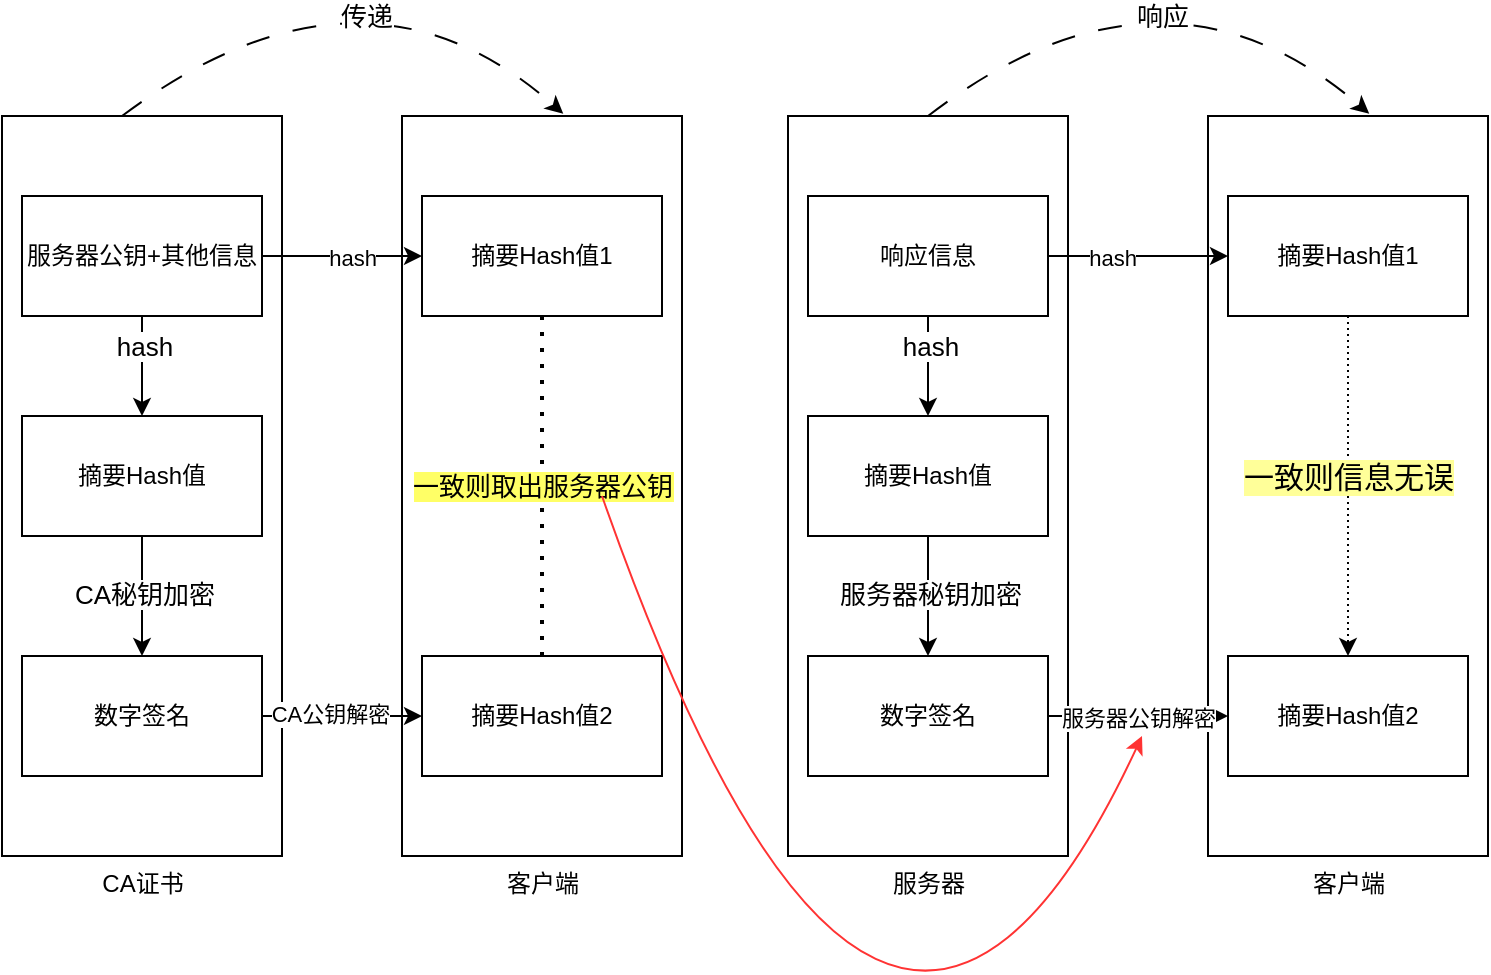 <mxfile version="24.0.8" type="github">
  <diagram name="第 1 页" id="8ZyxCvQQUnWUfb6wx-6p">
    <mxGraphModel dx="1188" dy="654" grid="1" gridSize="10" guides="1" tooltips="1" connect="1" arrows="1" fold="1" page="1" pageScale="1" pageWidth="827" pageHeight="1169" math="0" shadow="0">
      <root>
        <mxCell id="0" />
        <mxCell id="1" parent="0" />
        <mxCell id="ev1LhMu77gRCbyw8MwbJ-9" value="客户端" style="verticalLabelPosition=bottom;verticalAlign=top;html=1;shape=mxgraph.basic.rect;fillColor2=none;strokeWidth=1;size=20;indent=5;" vertex="1" parent="1">
          <mxGeometry x="220" y="300" width="140" height="370" as="geometry" />
        </mxCell>
        <mxCell id="ev1LhMu77gRCbyw8MwbJ-33" value="" style="group" vertex="1" connectable="0" parent="1">
          <mxGeometry x="413" y="300" width="140" height="370" as="geometry" />
        </mxCell>
        <mxCell id="ev1LhMu77gRCbyw8MwbJ-34" value="服务器" style="verticalLabelPosition=bottom;verticalAlign=top;html=1;shape=mxgraph.basic.rect;fillColor2=none;strokeWidth=1;size=20;indent=5;" vertex="1" parent="ev1LhMu77gRCbyw8MwbJ-33">
          <mxGeometry width="140" height="370" as="geometry" />
        </mxCell>
        <mxCell id="ev1LhMu77gRCbyw8MwbJ-35" value="响应信息" style="rounded=0;whiteSpace=wrap;html=1;" vertex="1" parent="ev1LhMu77gRCbyw8MwbJ-33">
          <mxGeometry x="10" y="40" width="120" height="60" as="geometry" />
        </mxCell>
        <mxCell id="ev1LhMu77gRCbyw8MwbJ-36" value="摘要Hash值" style="rounded=0;whiteSpace=wrap;html=1;" vertex="1" parent="ev1LhMu77gRCbyw8MwbJ-33">
          <mxGeometry x="10" y="150" width="120" height="60" as="geometry" />
        </mxCell>
        <mxCell id="ev1LhMu77gRCbyw8MwbJ-37" value="数字签名" style="rounded=0;whiteSpace=wrap;html=1;" vertex="1" parent="ev1LhMu77gRCbyw8MwbJ-33">
          <mxGeometry x="10" y="270" width="120" height="60" as="geometry" />
        </mxCell>
        <mxCell id="ev1LhMu77gRCbyw8MwbJ-38" style="edgeStyle=orthogonalEdgeStyle;rounded=0;orthogonalLoop=1;jettySize=auto;html=1;entryX=0.5;entryY=0;entryDx=0;entryDy=0;" edge="1" parent="ev1LhMu77gRCbyw8MwbJ-33" source="ev1LhMu77gRCbyw8MwbJ-35" target="ev1LhMu77gRCbyw8MwbJ-36">
          <mxGeometry relative="1" as="geometry" />
        </mxCell>
        <mxCell id="ev1LhMu77gRCbyw8MwbJ-39" value="hash" style="edgeLabel;html=1;align=center;verticalAlign=middle;resizable=0;points=[];fontSize=13;" vertex="1" connectable="0" parent="ev1LhMu77gRCbyw8MwbJ-38">
          <mxGeometry x="-0.4" y="1" relative="1" as="geometry">
            <mxPoint as="offset" />
          </mxGeometry>
        </mxCell>
        <mxCell id="ev1LhMu77gRCbyw8MwbJ-40" value="" style="edgeStyle=orthogonalEdgeStyle;rounded=0;orthogonalLoop=1;jettySize=auto;html=1;" edge="1" parent="ev1LhMu77gRCbyw8MwbJ-33" source="ev1LhMu77gRCbyw8MwbJ-36" target="ev1LhMu77gRCbyw8MwbJ-37">
          <mxGeometry relative="1" as="geometry" />
        </mxCell>
        <mxCell id="ev1LhMu77gRCbyw8MwbJ-41" value="服务器秘钥加密" style="edgeLabel;html=1;align=center;verticalAlign=middle;resizable=0;points=[];fontSize=13;" vertex="1" connectable="0" parent="ev1LhMu77gRCbyw8MwbJ-40">
          <mxGeometry x="-0.04" y="1" relative="1" as="geometry">
            <mxPoint as="offset" />
          </mxGeometry>
        </mxCell>
        <mxCell id="ev1LhMu77gRCbyw8MwbJ-31" value="" style="group" vertex="1" connectable="0" parent="1">
          <mxGeometry x="20" y="300" width="140" height="370" as="geometry" />
        </mxCell>
        <mxCell id="ev1LhMu77gRCbyw8MwbJ-2" value="CA证书" style="verticalLabelPosition=bottom;verticalAlign=top;html=1;shape=mxgraph.basic.rect;fillColor2=none;strokeWidth=1;size=20;indent=5;" vertex="1" parent="ev1LhMu77gRCbyw8MwbJ-31">
          <mxGeometry width="140" height="370" as="geometry" />
        </mxCell>
        <mxCell id="ev1LhMu77gRCbyw8MwbJ-1" value="服务器公钥+其他信息" style="rounded=0;whiteSpace=wrap;html=1;" vertex="1" parent="ev1LhMu77gRCbyw8MwbJ-31">
          <mxGeometry x="10" y="40" width="120" height="60" as="geometry" />
        </mxCell>
        <mxCell id="ev1LhMu77gRCbyw8MwbJ-3" value="摘要Hash值" style="rounded=0;whiteSpace=wrap;html=1;" vertex="1" parent="ev1LhMu77gRCbyw8MwbJ-31">
          <mxGeometry x="10" y="150" width="120" height="60" as="geometry" />
        </mxCell>
        <mxCell id="ev1LhMu77gRCbyw8MwbJ-5" value="数字签名" style="rounded=0;whiteSpace=wrap;html=1;" vertex="1" parent="ev1LhMu77gRCbyw8MwbJ-31">
          <mxGeometry x="10" y="270" width="120" height="60" as="geometry" />
        </mxCell>
        <mxCell id="ev1LhMu77gRCbyw8MwbJ-4" style="edgeStyle=orthogonalEdgeStyle;rounded=0;orthogonalLoop=1;jettySize=auto;html=1;entryX=0.5;entryY=0;entryDx=0;entryDy=0;" edge="1" parent="ev1LhMu77gRCbyw8MwbJ-31" source="ev1LhMu77gRCbyw8MwbJ-1" target="ev1LhMu77gRCbyw8MwbJ-3">
          <mxGeometry relative="1" as="geometry" />
        </mxCell>
        <mxCell id="ev1LhMu77gRCbyw8MwbJ-7" value="hash" style="edgeLabel;html=1;align=center;verticalAlign=middle;resizable=0;points=[];fontSize=13;" vertex="1" connectable="0" parent="ev1LhMu77gRCbyw8MwbJ-4">
          <mxGeometry x="-0.4" y="1" relative="1" as="geometry">
            <mxPoint as="offset" />
          </mxGeometry>
        </mxCell>
        <mxCell id="ev1LhMu77gRCbyw8MwbJ-6" value="" style="edgeStyle=orthogonalEdgeStyle;rounded=0;orthogonalLoop=1;jettySize=auto;html=1;" edge="1" parent="ev1LhMu77gRCbyw8MwbJ-31" source="ev1LhMu77gRCbyw8MwbJ-3" target="ev1LhMu77gRCbyw8MwbJ-5">
          <mxGeometry relative="1" as="geometry" />
        </mxCell>
        <mxCell id="ev1LhMu77gRCbyw8MwbJ-8" value="CA秘钥加密" style="edgeLabel;html=1;align=center;verticalAlign=middle;resizable=0;points=[];fontSize=13;" vertex="1" connectable="0" parent="ev1LhMu77gRCbyw8MwbJ-6">
          <mxGeometry x="-0.04" y="1" relative="1" as="geometry">
            <mxPoint as="offset" />
          </mxGeometry>
        </mxCell>
        <mxCell id="ev1LhMu77gRCbyw8MwbJ-12" style="edgeStyle=orthogonalEdgeStyle;rounded=0;orthogonalLoop=1;jettySize=auto;html=1;" edge="1" parent="1" source="ev1LhMu77gRCbyw8MwbJ-1" target="ev1LhMu77gRCbyw8MwbJ-11">
          <mxGeometry relative="1" as="geometry" />
        </mxCell>
        <mxCell id="ev1LhMu77gRCbyw8MwbJ-13" value="hash" style="edgeLabel;html=1;align=center;verticalAlign=middle;resizable=0;points=[];" vertex="1" connectable="0" parent="ev1LhMu77gRCbyw8MwbJ-12">
          <mxGeometry x="0.123" y="-1" relative="1" as="geometry">
            <mxPoint as="offset" />
          </mxGeometry>
        </mxCell>
        <mxCell id="ev1LhMu77gRCbyw8MwbJ-14" style="edgeStyle=orthogonalEdgeStyle;rounded=0;orthogonalLoop=1;jettySize=auto;html=1;entryX=0;entryY=0.5;entryDx=0;entryDy=0;" edge="1" parent="1" source="ev1LhMu77gRCbyw8MwbJ-5" target="ev1LhMu77gRCbyw8MwbJ-10">
          <mxGeometry relative="1" as="geometry" />
        </mxCell>
        <mxCell id="ev1LhMu77gRCbyw8MwbJ-15" value="CA公钥解密" style="edgeLabel;html=1;align=center;verticalAlign=middle;resizable=0;points=[];" vertex="1" connectable="0" parent="ev1LhMu77gRCbyw8MwbJ-14">
          <mxGeometry x="-0.146" y="1" relative="1" as="geometry">
            <mxPoint as="offset" />
          </mxGeometry>
        </mxCell>
        <mxCell id="ev1LhMu77gRCbyw8MwbJ-19" value="" style="curved=1;endArrow=classic;html=1;rounded=0;exitX=0.506;exitY=0.008;exitDx=0;exitDy=0;exitPerimeter=0;entryX=0.582;entryY=0.005;entryDx=0;entryDy=0;entryPerimeter=0;dashed=1;dashPattern=12 12;" edge="1" parent="1">
          <mxGeometry width="50" height="50" relative="1" as="geometry">
            <mxPoint x="80.0" y="300.0" as="sourcePoint" />
            <mxPoint x="300.64" y="298.89" as="targetPoint" />
            <Array as="points">
              <mxPoint x="200" y="210" />
            </Array>
          </mxGeometry>
        </mxCell>
        <mxCell id="ev1LhMu77gRCbyw8MwbJ-20" value="传递" style="edgeLabel;html=1;align=center;verticalAlign=middle;resizable=0;points=[];fontSize=13;" vertex="1" connectable="0" parent="ev1LhMu77gRCbyw8MwbJ-19">
          <mxGeometry x="0.063" y="1" relative="1" as="geometry">
            <mxPoint y="40" as="offset" />
          </mxGeometry>
        </mxCell>
        <mxCell id="ev1LhMu77gRCbyw8MwbJ-18" value="" style="group" vertex="1" connectable="0" parent="1">
          <mxGeometry x="230" y="340" width="120" height="290" as="geometry" />
        </mxCell>
        <mxCell id="ev1LhMu77gRCbyw8MwbJ-10" value="摘要Hash值2" style="rounded=0;whiteSpace=wrap;html=1;" vertex="1" parent="ev1LhMu77gRCbyw8MwbJ-18">
          <mxGeometry y="230" width="120" height="60" as="geometry" />
        </mxCell>
        <mxCell id="ev1LhMu77gRCbyw8MwbJ-11" value="摘要Hash值1" style="rounded=0;whiteSpace=wrap;html=1;" vertex="1" parent="ev1LhMu77gRCbyw8MwbJ-18">
          <mxGeometry width="120" height="60" as="geometry" />
        </mxCell>
        <mxCell id="ev1LhMu77gRCbyw8MwbJ-16" value="" style="endArrow=none;dashed=1;html=1;dashPattern=1 3;strokeWidth=2;rounded=0;entryX=0.5;entryY=1;entryDx=0;entryDy=0;exitX=0.5;exitY=0;exitDx=0;exitDy=0;" edge="1" parent="ev1LhMu77gRCbyw8MwbJ-18" source="ev1LhMu77gRCbyw8MwbJ-10" target="ev1LhMu77gRCbyw8MwbJ-11">
          <mxGeometry width="50" height="50" relative="1" as="geometry">
            <mxPoint x="-200" y="250" as="sourcePoint" />
            <mxPoint x="-150" y="200" as="targetPoint" />
          </mxGeometry>
        </mxCell>
        <mxCell id="ev1LhMu77gRCbyw8MwbJ-17" value="一致则取出服务器公钥" style="edgeLabel;html=1;align=center;verticalAlign=middle;resizable=0;points=[];fontSize=13;labelBackgroundColor=#FFFF66;" vertex="1" connectable="0" parent="ev1LhMu77gRCbyw8MwbJ-16">
          <mxGeometry x="-0.059" relative="1" as="geometry">
            <mxPoint y="-5" as="offset" />
          </mxGeometry>
        </mxCell>
        <mxCell id="ev1LhMu77gRCbyw8MwbJ-68" value="" style="curved=1;endArrow=classic;html=1;rounded=0;strokeColor=#FF3333;" edge="1" parent="1">
          <mxGeometry width="50" height="50" relative="1" as="geometry">
            <mxPoint x="320" y="490" as="sourcePoint" />
            <mxPoint x="590" y="610" as="targetPoint" />
            <Array as="points">
              <mxPoint x="460" y="890" />
            </Array>
          </mxGeometry>
        </mxCell>
        <mxCell id="ev1LhMu77gRCbyw8MwbJ-42" value="" style="group" vertex="1" connectable="0" parent="1">
          <mxGeometry x="623" y="300" width="140" height="370" as="geometry" />
        </mxCell>
        <mxCell id="ev1LhMu77gRCbyw8MwbJ-43" value="客户端" style="verticalLabelPosition=bottom;verticalAlign=top;html=1;shape=mxgraph.basic.rect;fillColor2=none;strokeWidth=1;size=20;indent=5;" vertex="1" parent="ev1LhMu77gRCbyw8MwbJ-42">
          <mxGeometry width="140" height="370" as="geometry" />
        </mxCell>
        <mxCell id="ev1LhMu77gRCbyw8MwbJ-55" style="edgeStyle=orthogonalEdgeStyle;rounded=0;orthogonalLoop=1;jettySize=auto;html=1;entryX=0.5;entryY=0;entryDx=0;entryDy=0;exitX=0.5;exitY=1;exitDx=0;exitDy=0;dashed=1;dashPattern=1 2;" edge="1" parent="ev1LhMu77gRCbyw8MwbJ-42" source="ev1LhMu77gRCbyw8MwbJ-44" target="ev1LhMu77gRCbyw8MwbJ-46">
          <mxGeometry relative="1" as="geometry" />
        </mxCell>
        <mxCell id="ev1LhMu77gRCbyw8MwbJ-56" value="一致则信息无误" style="edgeLabel;html=1;align=center;verticalAlign=middle;resizable=0;points=[];fontSize=15;labelBackgroundColor=#FFFF99;" vertex="1" connectable="0" parent="ev1LhMu77gRCbyw8MwbJ-55">
          <mxGeometry x="0.376" y="1" relative="1" as="geometry">
            <mxPoint x="-1" y="-37" as="offset" />
          </mxGeometry>
        </mxCell>
        <mxCell id="ev1LhMu77gRCbyw8MwbJ-44" value="摘要Hash值1" style="rounded=0;whiteSpace=wrap;html=1;" vertex="1" parent="ev1LhMu77gRCbyw8MwbJ-42">
          <mxGeometry x="10" y="40" width="120" height="60" as="geometry" />
        </mxCell>
        <mxCell id="ev1LhMu77gRCbyw8MwbJ-46" value="摘要Hash值2" style="rounded=0;whiteSpace=wrap;html=1;" vertex="1" parent="ev1LhMu77gRCbyw8MwbJ-42">
          <mxGeometry x="10" y="270" width="120" height="60" as="geometry" />
        </mxCell>
        <mxCell id="ev1LhMu77gRCbyw8MwbJ-51" style="edgeStyle=orthogonalEdgeStyle;rounded=0;orthogonalLoop=1;jettySize=auto;html=1;exitX=1;exitY=0.5;exitDx=0;exitDy=0;entryX=0;entryY=0.5;entryDx=0;entryDy=0;" edge="1" parent="1" source="ev1LhMu77gRCbyw8MwbJ-37" target="ev1LhMu77gRCbyw8MwbJ-46">
          <mxGeometry relative="1" as="geometry" />
        </mxCell>
        <mxCell id="ev1LhMu77gRCbyw8MwbJ-52" value="服务器公钥解密" style="edgeLabel;html=1;align=center;verticalAlign=middle;resizable=0;points=[];" vertex="1" connectable="0" parent="ev1LhMu77gRCbyw8MwbJ-51">
          <mxGeometry x="-0.002" y="-1" relative="1" as="geometry">
            <mxPoint as="offset" />
          </mxGeometry>
        </mxCell>
        <mxCell id="ev1LhMu77gRCbyw8MwbJ-53" style="edgeStyle=orthogonalEdgeStyle;rounded=0;orthogonalLoop=1;jettySize=auto;html=1;exitX=1;exitY=0.5;exitDx=0;exitDy=0;entryX=0;entryY=0.5;entryDx=0;entryDy=0;" edge="1" parent="1" source="ev1LhMu77gRCbyw8MwbJ-35" target="ev1LhMu77gRCbyw8MwbJ-44">
          <mxGeometry relative="1" as="geometry" />
        </mxCell>
        <mxCell id="ev1LhMu77gRCbyw8MwbJ-54" value="hash" style="edgeLabel;html=1;align=center;verticalAlign=middle;resizable=0;points=[];" vertex="1" connectable="0" parent="ev1LhMu77gRCbyw8MwbJ-53">
          <mxGeometry x="-0.3" y="-1" relative="1" as="geometry">
            <mxPoint as="offset" />
          </mxGeometry>
        </mxCell>
        <mxCell id="ev1LhMu77gRCbyw8MwbJ-64" value="" style="curved=1;endArrow=classic;html=1;rounded=0;exitX=0.506;exitY=0.008;exitDx=0;exitDy=0;exitPerimeter=0;entryX=0.582;entryY=0.005;entryDx=0;entryDy=0;entryPerimeter=0;dashed=1;dashPattern=12 12;" edge="1" parent="1">
          <mxGeometry width="50" height="50" relative="1" as="geometry">
            <mxPoint x="483.0" y="300.0" as="sourcePoint" />
            <mxPoint x="703.64" y="298.89" as="targetPoint" />
            <Array as="points">
              <mxPoint x="600" y="210" />
            </Array>
          </mxGeometry>
        </mxCell>
        <mxCell id="ev1LhMu77gRCbyw8MwbJ-66" value="响应" style="edgeLabel;html=1;align=center;verticalAlign=middle;resizable=0;points=[];fontSize=13;" vertex="1" connectable="0" parent="ev1LhMu77gRCbyw8MwbJ-64">
          <mxGeometry x="0.082" y="3" relative="1" as="geometry">
            <mxPoint x="-7" y="38" as="offset" />
          </mxGeometry>
        </mxCell>
      </root>
    </mxGraphModel>
  </diagram>
</mxfile>
